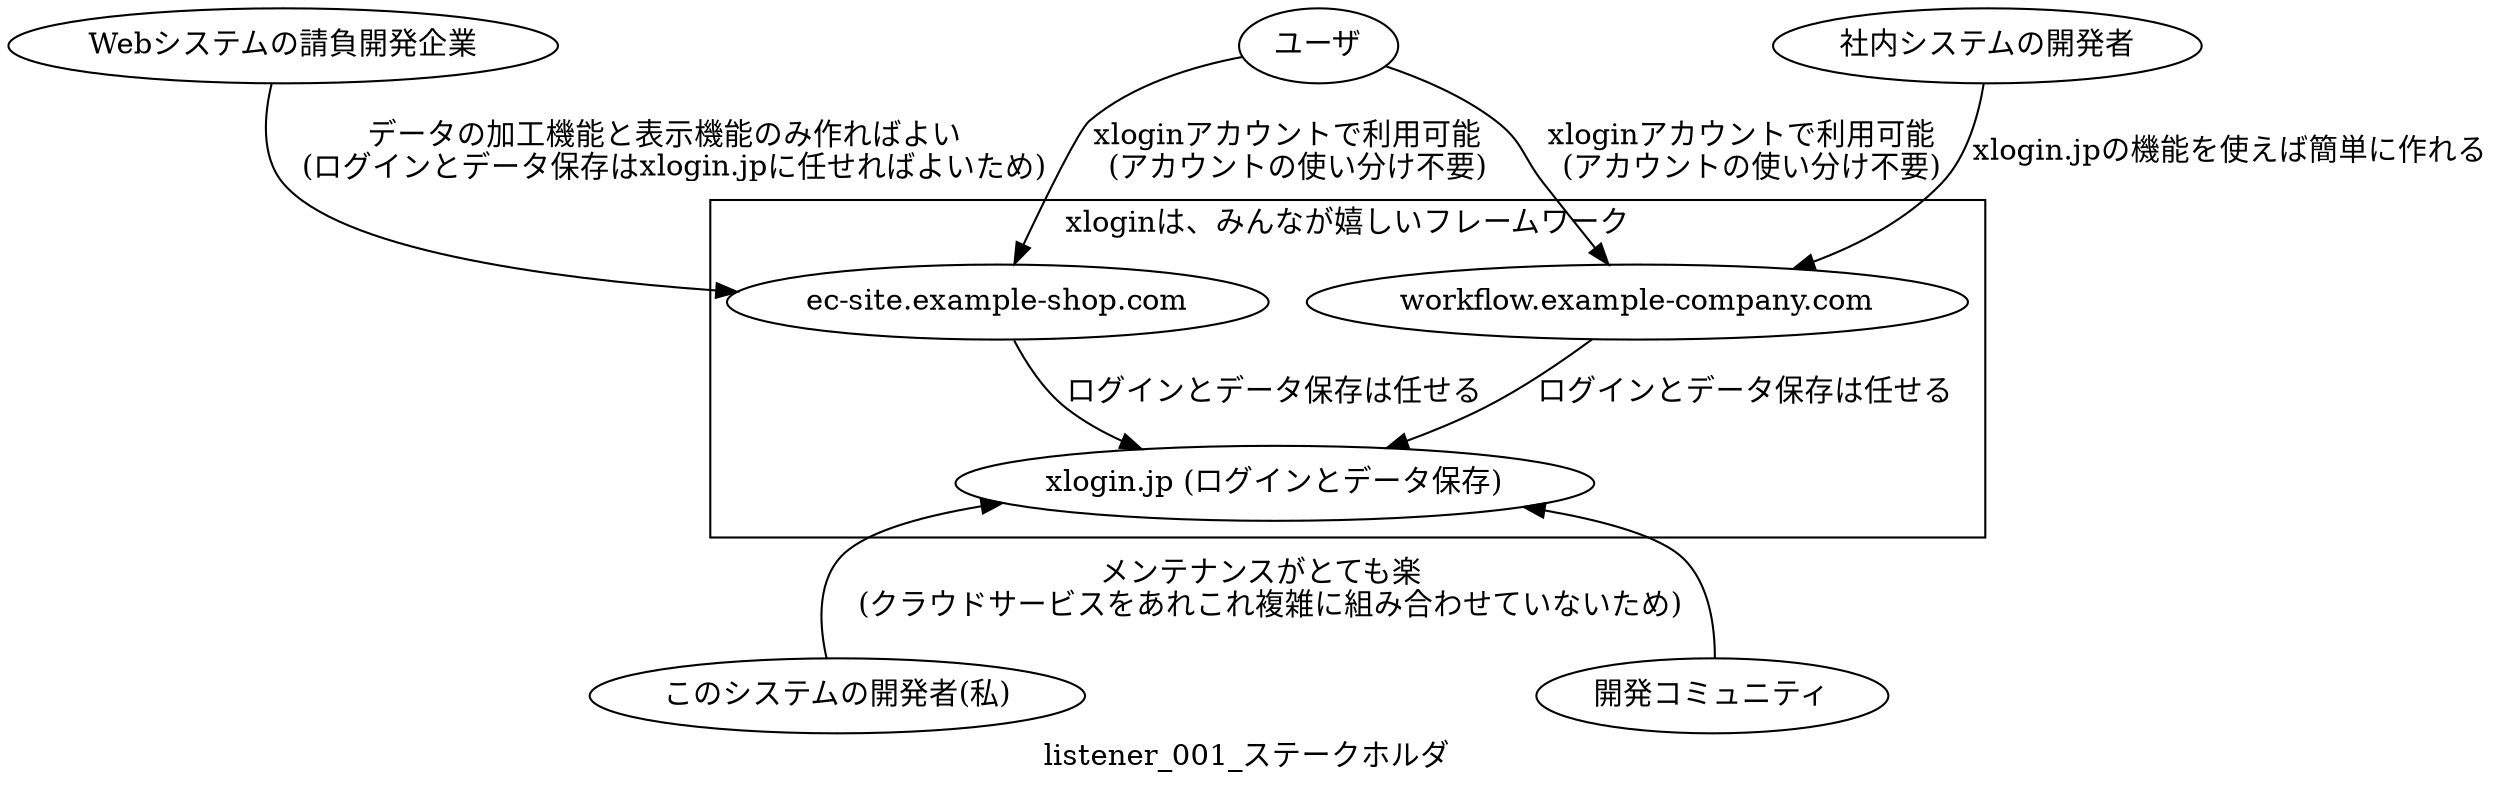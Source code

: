 digraph G {
  rankdir="TB"
  label="listener_001_ステークホルダ"
 
  # stakeholder
  {
    rank=same
    user [label="ユーザ"]
    dev_company [label="Webシステムの請負開発企業"]
    intra_dev_company [label="社内システムの開発者"]
  }
  {
    rank=same
    xlogin_maintainer [label="このシステムの開発者(私)"]
    community [label="開発コミュニティ"]
  }
  
  # service
  subgraph cluster_xlogin {
    label="xloginは、みんなが嬉しいフレームワーク"
  {
    rank=same
    service_x1 [label="workflow.example-company.com"]
    service_x2 [label="ec-site.example-shop.com"]
  }
    xlogin [label="xlogin.jp (ログインとデータ保存)"]
    service_x1 -> xlogin [label="ログインとデータ保存は任せる"]
    service_x2 -> xlogin [label="ログインとデータ保存は任せる"]
  }
  
  user -> service_x1 [label="xloginアカウントで利用可能
  (アカウントの使い分け不要)"]
  user -> service_x2 [label="xloginアカウントで利用可能
  (アカウントの使い分け不要)"]

  dev_company -> service_x2 [label="データの加工機能と表示機能のみ作ればよい
  (ログインとデータ保存はxlogin.jpに任せればよいため)"]
  
  intra_dev_company -> service_x1 [label="xlogin.jpの機能を使えば簡単に作れる"]
 
 
  xlogin -> xlogin_maintainer [label="メンテナンスがとても楽
  (クラウドサービスをあれこれ複雑に組み合わせていないため)" dir=back] 
  xlogin -> community [label="" dir=back]
  
}

